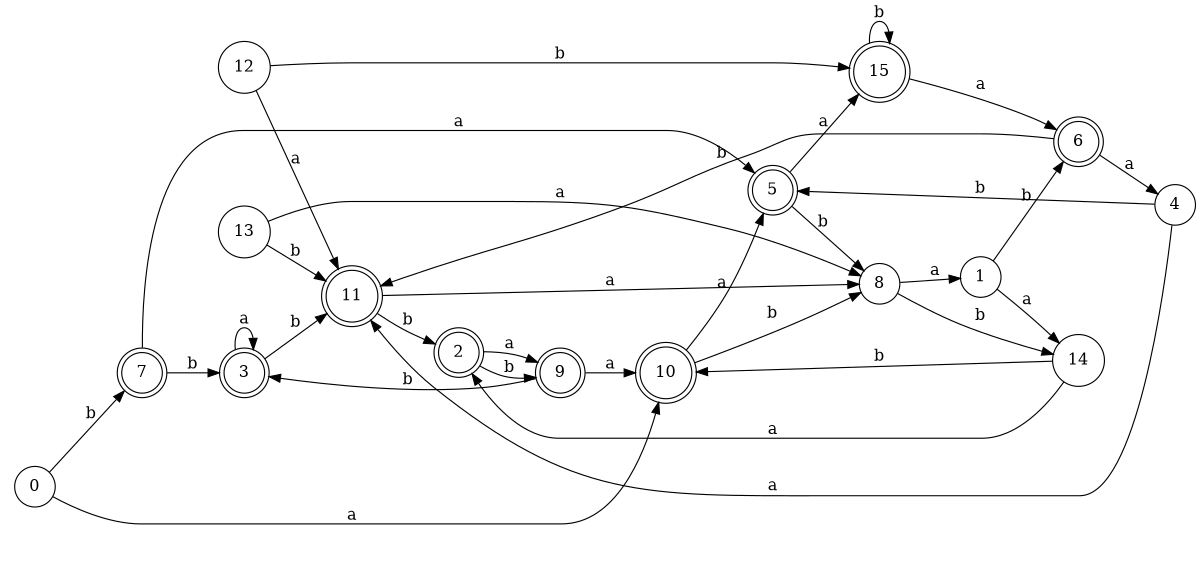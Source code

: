 digraph n13_6 {
__start0 [label="" shape="none"];

rankdir=LR;
size="8,5";

s0 [style="filled", color="black", fillcolor="white" shape="circle", label="0"];
s1 [style="filled", color="black", fillcolor="white" shape="circle", label="1"];
s2 [style="rounded,filled", color="black", fillcolor="white" shape="doublecircle", label="2"];
s3 [style="rounded,filled", color="black", fillcolor="white" shape="doublecircle", label="3"];
s4 [style="filled", color="black", fillcolor="white" shape="circle", label="4"];
s5 [style="rounded,filled", color="black", fillcolor="white" shape="doublecircle", label="5"];
s6 [style="rounded,filled", color="black", fillcolor="white" shape="doublecircle", label="6"];
s7 [style="rounded,filled", color="black", fillcolor="white" shape="doublecircle", label="7"];
s8 [style="filled", color="black", fillcolor="white" shape="circle", label="8"];
s9 [style="rounded,filled", color="black", fillcolor="white" shape="doublecircle", label="9"];
s10 [style="rounded,filled", color="black", fillcolor="white" shape="doublecircle", label="10"];
s11 [style="rounded,filled", color="black", fillcolor="white" shape="doublecircle", label="11"];
s12 [style="filled", color="black", fillcolor="white" shape="circle", label="12"];
s13 [style="filled", color="black", fillcolor="white" shape="circle", label="13"];
s14 [style="filled", color="black", fillcolor="white" shape="circle", label="14"];
s15 [style="rounded,filled", color="black", fillcolor="white" shape="doublecircle", label="15"];
s0 -> s10 [label="a"];
s0 -> s7 [label="b"];
s1 -> s14 [label="a"];
s1 -> s6 [label="b"];
s2 -> s9 [label="a"];
s2 -> s9 [label="b"];
s3 -> s3 [label="a"];
s3 -> s11 [label="b"];
s4 -> s11 [label="a"];
s4 -> s5 [label="b"];
s5 -> s15 [label="a"];
s5 -> s8 [label="b"];
s6 -> s4 [label="a"];
s6 -> s11 [label="b"];
s7 -> s5 [label="a"];
s7 -> s3 [label="b"];
s8 -> s1 [label="a"];
s8 -> s14 [label="b"];
s9 -> s10 [label="a"];
s9 -> s3 [label="b"];
s10 -> s5 [label="a"];
s10 -> s8 [label="b"];
s11 -> s8 [label="a"];
s11 -> s2 [label="b"];
s12 -> s11 [label="a"];
s12 -> s15 [label="b"];
s13 -> s8 [label="a"];
s13 -> s11 [label="b"];
s14 -> s2 [label="a"];
s14 -> s10 [label="b"];
s15 -> s6 [label="a"];
s15 -> s15 [label="b"];

}